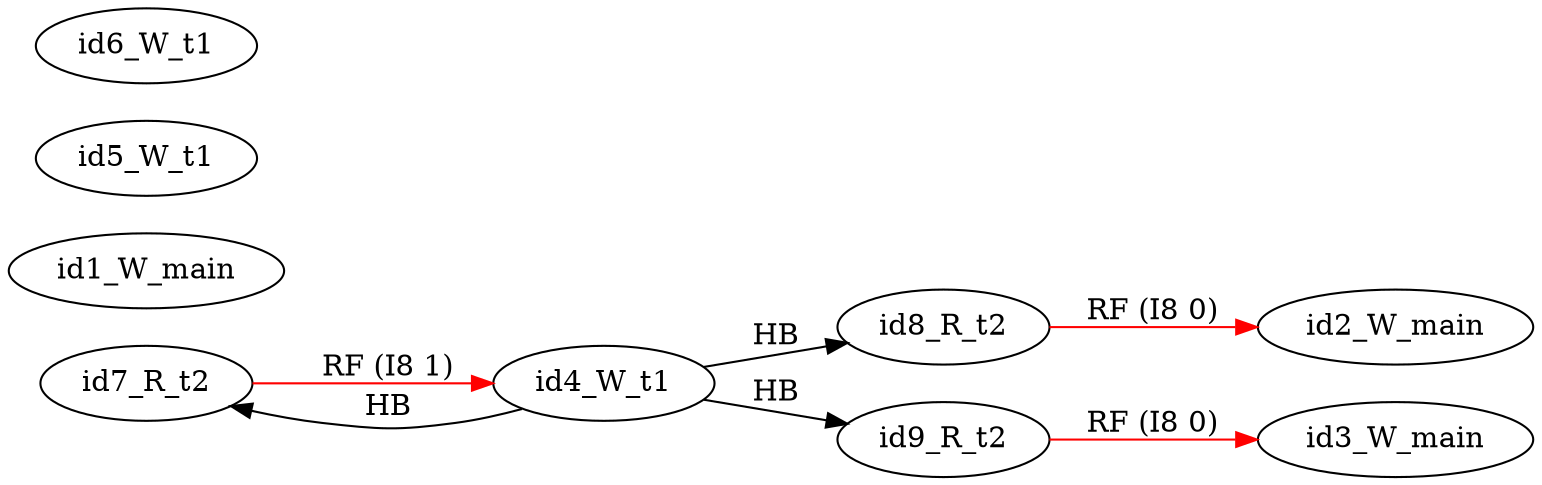 digraph memory_model {
rankdir=LR;
splines=true; esep=0.5;
id7_R_t2 -> id4_W_t1 [label = "RF (I8 1)", color="red"];
id8_R_t2 -> id2_W_main [label = "RF (I8 0)", color="red"];
id9_R_t2 -> id3_W_main [label = "RF (I8 0)", color="red"];
id4_W_t1 -> id7_R_t2 [label = "HB", color="black"];
id4_W_t1 -> id8_R_t2 [label = "HB", color="black"];
id4_W_t1 -> id9_R_t2 [label = "HB", color="black"];
id1_W_main [pos="2.5,6!"]
id2_W_main [pos="2.5,4!"]
id3_W_main [pos="2.5,2!"]
id4_W_t1 [pos="0,0!"]
id5_W_t1 [pos="0,-2!"]
id6_W_t1 [pos="0,-4!"]
id7_R_t2 [pos="5,0!"]
id8_R_t2 [pos="5,-2!"]
id9_R_t2 [pos="5,-4!"]
}